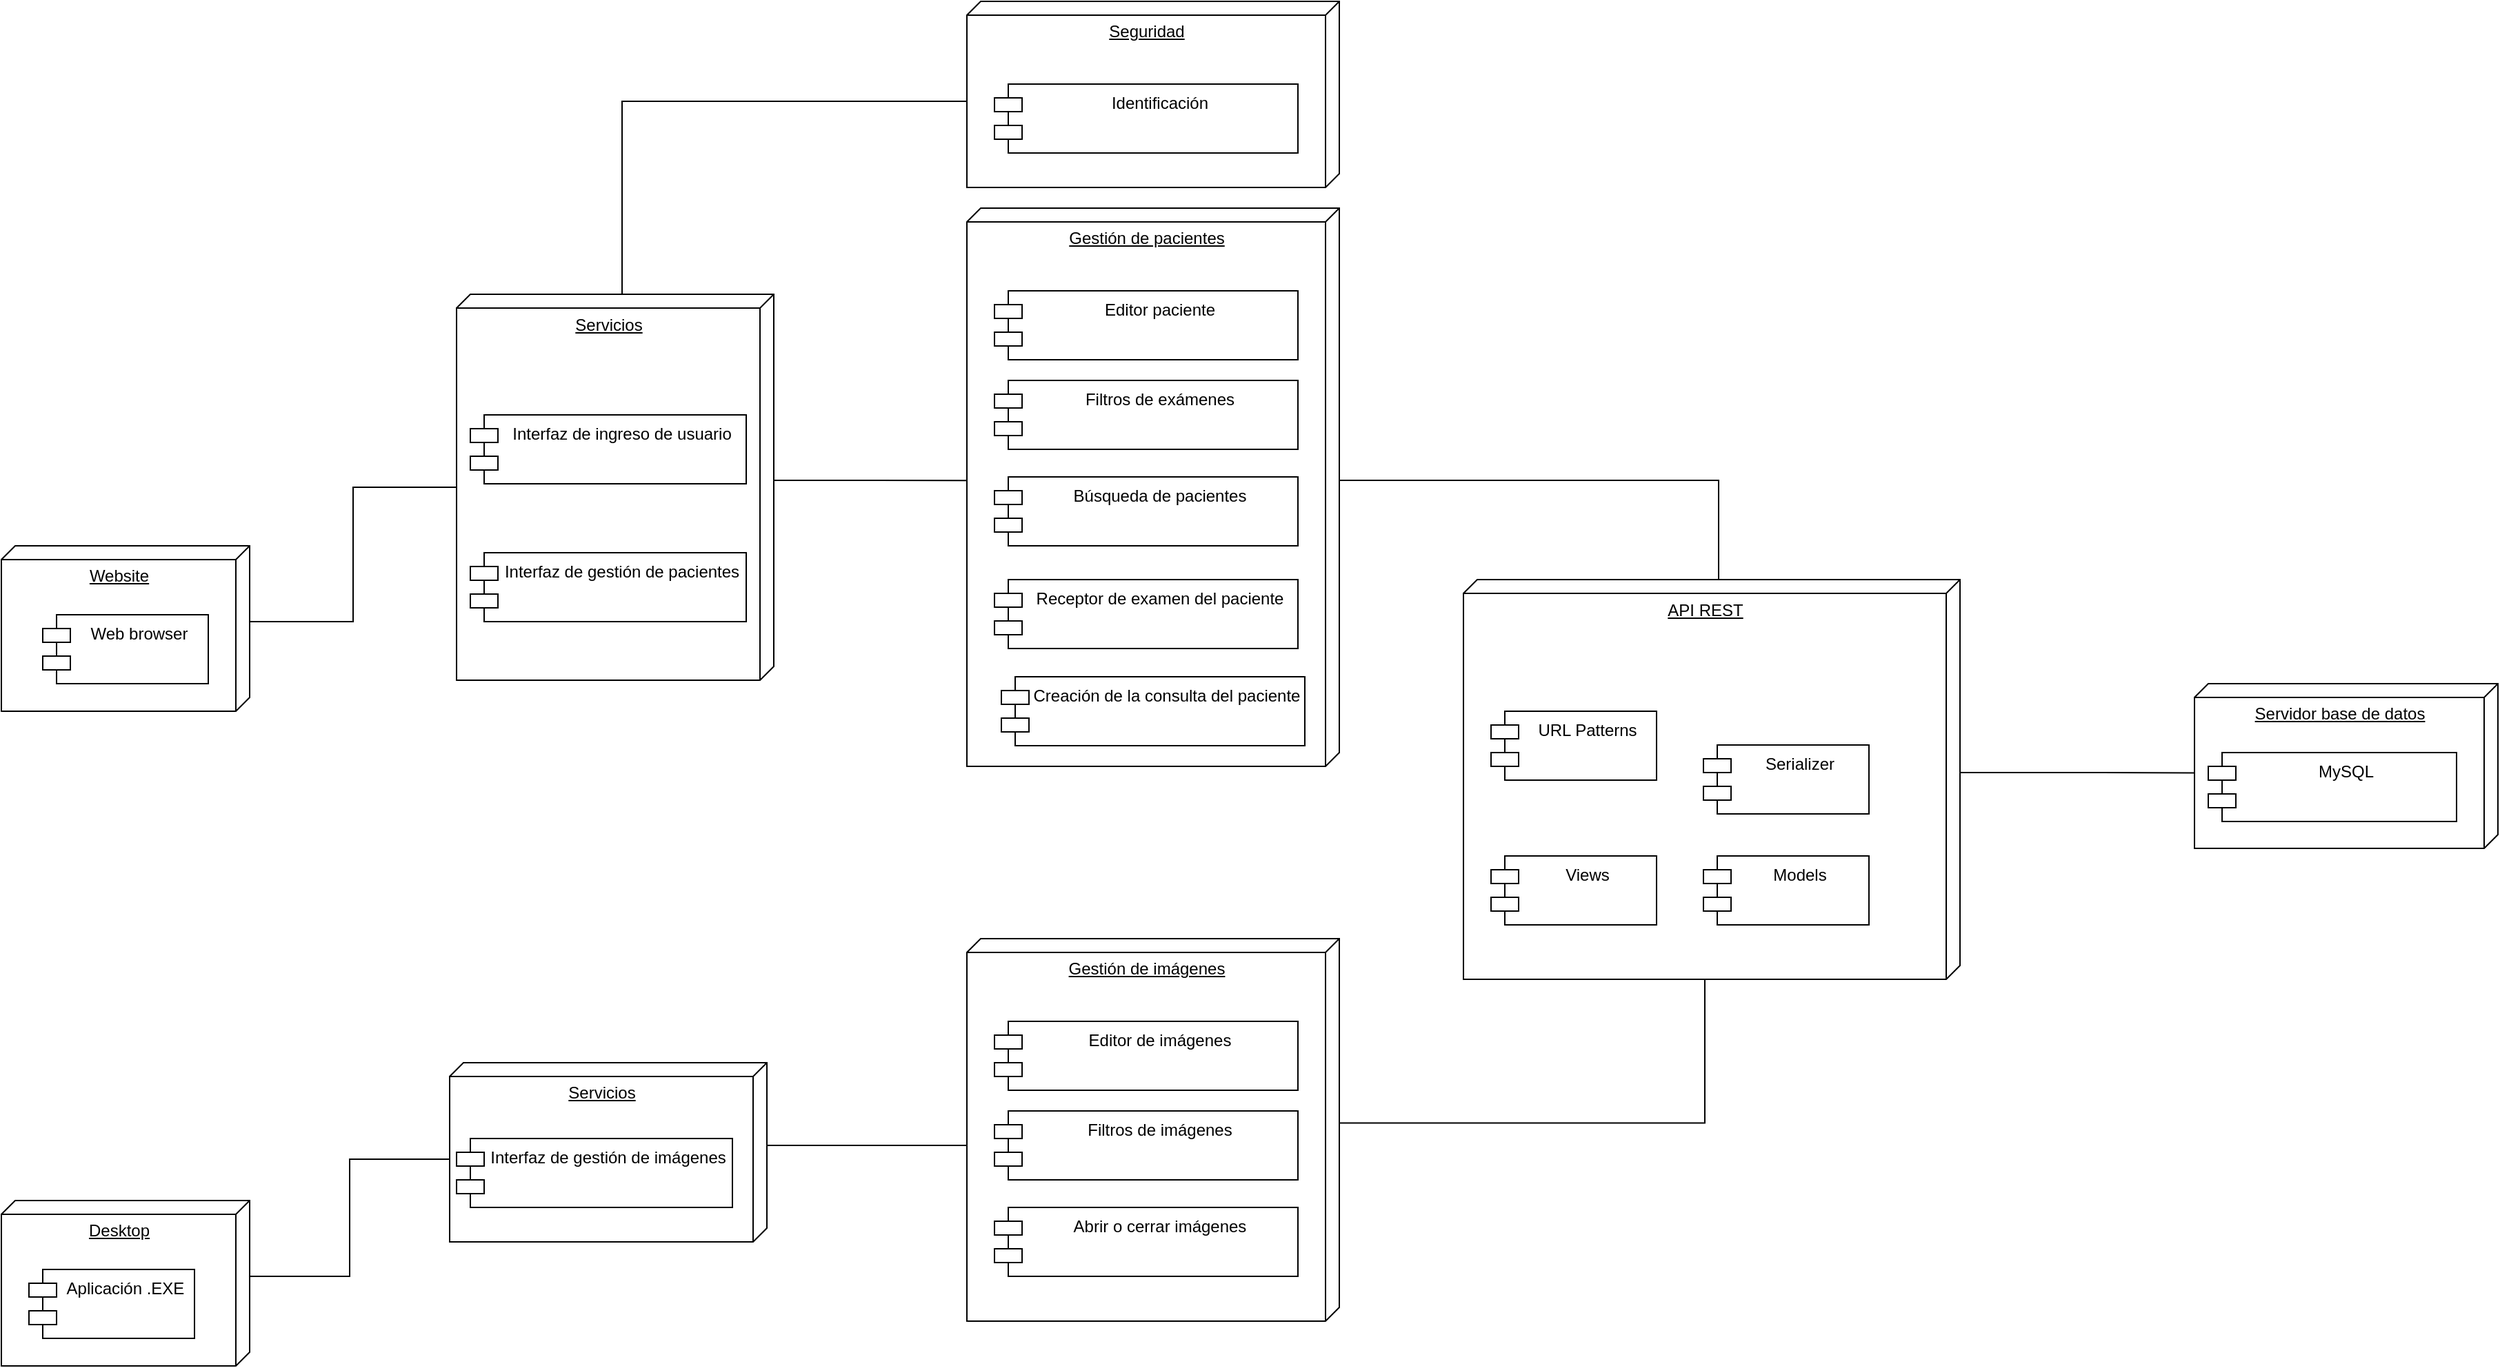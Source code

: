 <mxfile version="13.9.2" type="device"><diagram id="ndQde9SEjITVCcfg8RjD" name="Page-1"><mxGraphModel dx="2844" dy="1474" grid="1" gridSize="10" guides="1" tooltips="1" connect="1" arrows="1" fold="1" page="1" pageScale="1" pageWidth="827" pageHeight="1169" math="0" shadow="0"><root><mxCell id="0"/><mxCell id="1" parent="0"/><mxCell id="egUN0wm0TsC0yVFlTSWA-44" style="edgeStyle=orthogonalEdgeStyle;rounded=0;orthogonalLoop=1;jettySize=auto;html=1;exitX=0;exitY=0;exitDx=55;exitDy=0;exitPerimeter=0;endArrow=none;endFill=0;" edge="1" parent="1" source="egUN0wm0TsC0yVFlTSWA-1" target="egUN0wm0TsC0yVFlTSWA-8"><mxGeometry relative="1" as="geometry"/></mxCell><mxCell id="egUN0wm0TsC0yVFlTSWA-1" value="Website" style="verticalAlign=top;align=center;spacingTop=8;spacingLeft=2;spacingRight=12;shape=cube;size=10;direction=south;fontStyle=4;html=1;" vertex="1" parent="1"><mxGeometry x="420" y="475" width="180" height="120" as="geometry"/></mxCell><mxCell id="egUN0wm0TsC0yVFlTSWA-2" value="Web browser" style="shape=module;align=left;spacingLeft=20;align=center;verticalAlign=top;" vertex="1" parent="1"><mxGeometry x="450" y="525" width="120" height="50" as="geometry"/></mxCell><mxCell id="egUN0wm0TsC0yVFlTSWA-45" style="edgeStyle=orthogonalEdgeStyle;rounded=0;orthogonalLoop=1;jettySize=auto;html=1;exitX=0;exitY=0;exitDx=55;exitDy=0;exitPerimeter=0;entryX=0;entryY=0;entryDx=70;entryDy=230;entryPerimeter=0;endArrow=none;endFill=0;" edge="1" parent="1" source="egUN0wm0TsC0yVFlTSWA-3" target="egUN0wm0TsC0yVFlTSWA-16"><mxGeometry relative="1" as="geometry"/></mxCell><mxCell id="egUN0wm0TsC0yVFlTSWA-3" value="Desktop" style="verticalAlign=top;align=center;spacingTop=8;spacingLeft=2;spacingRight=12;shape=cube;size=10;direction=south;fontStyle=4;html=1;" vertex="1" parent="1"><mxGeometry x="420" y="950" width="180" height="120" as="geometry"/></mxCell><mxCell id="egUN0wm0TsC0yVFlTSWA-4" value="Aplicación .EXE" style="shape=module;align=left;spacingLeft=20;align=center;verticalAlign=top;" vertex="1" parent="1"><mxGeometry x="440" y="1000" width="120" height="50" as="geometry"/></mxCell><mxCell id="egUN0wm0TsC0yVFlTSWA-51" style="edgeStyle=orthogonalEdgeStyle;rounded=0;orthogonalLoop=1;jettySize=auto;html=1;exitX=0;exitY=0;exitDx=140;exitDy=0;exitPerimeter=0;entryX=0;entryY=0;entryDx=64.75;entryDy=220;entryPerimeter=0;endArrow=none;endFill=0;" edge="1" parent="1" source="egUN0wm0TsC0yVFlTSWA-5" target="egUN0wm0TsC0yVFlTSWA-49"><mxGeometry relative="1" as="geometry"/></mxCell><mxCell id="egUN0wm0TsC0yVFlTSWA-5" value="API REST" style="verticalAlign=top;align=center;spacingTop=8;spacingLeft=2;spacingRight=12;shape=cube;size=10;direction=south;fontStyle=4;html=1;" vertex="1" parent="1"><mxGeometry x="1480" y="499.5" width="360" height="290" as="geometry"/></mxCell><mxCell id="egUN0wm0TsC0yVFlTSWA-40" style="edgeStyle=orthogonalEdgeStyle;rounded=0;orthogonalLoop=1;jettySize=auto;html=1;exitX=0;exitY=0;exitDx=0;exitDy=110;exitPerimeter=0;entryX=0;entryY=0;entryDx=72.5;entryDy=270;entryPerimeter=0;endArrow=none;endFill=0;" edge="1" parent="1" source="egUN0wm0TsC0yVFlTSWA-8" target="egUN0wm0TsC0yVFlTSWA-22"><mxGeometry relative="1" as="geometry"/></mxCell><mxCell id="egUN0wm0TsC0yVFlTSWA-41" style="edgeStyle=orthogonalEdgeStyle;rounded=0;orthogonalLoop=1;jettySize=auto;html=1;exitX=0;exitY=0;exitDx=135;exitDy=0;exitPerimeter=0;entryX=0.488;entryY=1;entryDx=0;entryDy=0;entryPerimeter=0;endArrow=none;endFill=0;" edge="1" parent="1" source="egUN0wm0TsC0yVFlTSWA-8" target="egUN0wm0TsC0yVFlTSWA-25"><mxGeometry relative="1" as="geometry"/></mxCell><mxCell id="egUN0wm0TsC0yVFlTSWA-8" value="Servicios" style="verticalAlign=top;align=center;spacingTop=8;spacingLeft=2;spacingRight=12;shape=cube;size=10;direction=south;fontStyle=4;html=1;" vertex="1" parent="1"><mxGeometry x="750" y="292.5" width="230" height="280" as="geometry"/></mxCell><mxCell id="egUN0wm0TsC0yVFlTSWA-13" value="Interfaz de ingreso de usuario" style="shape=module;align=left;spacingLeft=20;align=center;verticalAlign=top;" vertex="1" parent="1"><mxGeometry x="760" y="380" width="200" height="50" as="geometry"/></mxCell><mxCell id="egUN0wm0TsC0yVFlTSWA-14" value="Interfaz de gestión de pacientes" style="shape=module;align=left;spacingLeft=20;align=center;verticalAlign=top;" vertex="1" parent="1"><mxGeometry x="760" y="480" width="200" height="50" as="geometry"/></mxCell><mxCell id="egUN0wm0TsC0yVFlTSWA-46" style="edgeStyle=orthogonalEdgeStyle;rounded=0;orthogonalLoop=1;jettySize=auto;html=1;exitX=0;exitY=0;exitDx=60;exitDy=0;exitPerimeter=0;entryX=0.581;entryY=0.994;entryDx=0;entryDy=0;entryPerimeter=0;endArrow=none;endFill=0;" edge="1" parent="1" source="egUN0wm0TsC0yVFlTSWA-16" target="egUN0wm0TsC0yVFlTSWA-31"><mxGeometry relative="1" as="geometry"><Array as="points"><mxPoint x="1122" y="910"/></Array></mxGeometry></mxCell><mxCell id="egUN0wm0TsC0yVFlTSWA-16" value="Servicios" style="verticalAlign=top;align=center;spacingTop=8;spacingLeft=2;spacingRight=12;shape=cube;size=10;direction=south;fontStyle=4;html=1;" vertex="1" parent="1"><mxGeometry x="745" y="850" width="230" height="130" as="geometry"/></mxCell><mxCell id="egUN0wm0TsC0yVFlTSWA-21" value="Interfaz de gestión de imágenes" style="shape=module;align=left;spacingLeft=20;align=center;verticalAlign=top;" vertex="1" parent="1"><mxGeometry x="750" y="905" width="200" height="50" as="geometry"/></mxCell><mxCell id="egUN0wm0TsC0yVFlTSWA-22" value="Seguridad" style="verticalAlign=top;align=center;spacingTop=8;spacingLeft=2;spacingRight=12;shape=cube;size=10;direction=south;fontStyle=4;html=1;" vertex="1" parent="1"><mxGeometry x="1120" y="80" width="270" height="135" as="geometry"/></mxCell><mxCell id="egUN0wm0TsC0yVFlTSWA-24" value="Identificación" style="shape=module;align=left;spacingLeft=20;align=center;verticalAlign=top;" vertex="1" parent="1"><mxGeometry x="1140" y="140" width="220" height="50" as="geometry"/></mxCell><mxCell id="egUN0wm0TsC0yVFlTSWA-47" style="edgeStyle=orthogonalEdgeStyle;rounded=0;orthogonalLoop=1;jettySize=auto;html=1;exitX=0;exitY=0;exitDx=197.5;exitDy=0;exitPerimeter=0;entryX=0;entryY=0;entryDx=0;entryDy=175;entryPerimeter=0;endArrow=none;endFill=0;" edge="1" parent="1" source="egUN0wm0TsC0yVFlTSWA-25" target="egUN0wm0TsC0yVFlTSWA-5"><mxGeometry relative="1" as="geometry"/></mxCell><mxCell id="egUN0wm0TsC0yVFlTSWA-25" value="Gestión de pacientes" style="verticalAlign=top;align=center;spacingTop=8;spacingLeft=2;spacingRight=12;shape=cube;size=10;direction=south;fontStyle=4;html=1;" vertex="1" parent="1"><mxGeometry x="1120" y="230" width="270" height="405" as="geometry"/></mxCell><mxCell id="egUN0wm0TsC0yVFlTSWA-26" value="Editor paciente" style="shape=module;align=left;spacingLeft=20;align=center;verticalAlign=top;" vertex="1" parent="1"><mxGeometry x="1140" y="290" width="220" height="50" as="geometry"/></mxCell><mxCell id="egUN0wm0TsC0yVFlTSWA-27" value="Filtros de exámenes" style="shape=module;align=left;spacingLeft=20;align=center;verticalAlign=top;" vertex="1" parent="1"><mxGeometry x="1140" y="355" width="220" height="50" as="geometry"/></mxCell><mxCell id="egUN0wm0TsC0yVFlTSWA-28" value="Búsqueda de pacientes" style="shape=module;align=left;spacingLeft=20;align=center;verticalAlign=top;" vertex="1" parent="1"><mxGeometry x="1140" y="425" width="220" height="50" as="geometry"/></mxCell><mxCell id="egUN0wm0TsC0yVFlTSWA-29" value="Receptor de examen del paciente" style="shape=module;align=left;spacingLeft=20;align=center;verticalAlign=top;" vertex="1" parent="1"><mxGeometry x="1140" y="499.5" width="220" height="50" as="geometry"/></mxCell><mxCell id="egUN0wm0TsC0yVFlTSWA-30" value="Creación de la consulta del paciente" style="shape=module;align=left;spacingLeft=20;align=center;verticalAlign=top;" vertex="1" parent="1"><mxGeometry x="1145" y="570" width="220" height="50" as="geometry"/></mxCell><mxCell id="egUN0wm0TsC0yVFlTSWA-48" style="edgeStyle=orthogonalEdgeStyle;rounded=0;orthogonalLoop=1;jettySize=auto;html=1;exitX=0;exitY=0;exitDx=133.75;exitDy=0;exitPerimeter=0;entryX=0;entryY=0;entryDx=290;entryDy=185;entryPerimeter=0;endArrow=none;endFill=0;" edge="1" parent="1" source="egUN0wm0TsC0yVFlTSWA-31" target="egUN0wm0TsC0yVFlTSWA-5"><mxGeometry relative="1" as="geometry"/></mxCell><mxCell id="egUN0wm0TsC0yVFlTSWA-31" value="Gestión de imágenes" style="verticalAlign=top;align=center;spacingTop=8;spacingLeft=2;spacingRight=12;shape=cube;size=10;direction=south;fontStyle=4;html=1;" vertex="1" parent="1"><mxGeometry x="1120" y="760" width="270" height="277.5" as="geometry"/></mxCell><mxCell id="egUN0wm0TsC0yVFlTSWA-32" value="Editor de imágenes" style="shape=module;align=left;spacingLeft=20;align=center;verticalAlign=top;" vertex="1" parent="1"><mxGeometry x="1140" y="820" width="220" height="50" as="geometry"/></mxCell><mxCell id="egUN0wm0TsC0yVFlTSWA-33" value="Filtros de imágenes" style="shape=module;align=left;spacingLeft=20;align=center;verticalAlign=top;" vertex="1" parent="1"><mxGeometry x="1140" y="885" width="220" height="50" as="geometry"/></mxCell><mxCell id="egUN0wm0TsC0yVFlTSWA-34" value="Abrir o cerrar imágenes" style="shape=module;align=left;spacingLeft=20;align=center;verticalAlign=top;" vertex="1" parent="1"><mxGeometry x="1140" y="955" width="220" height="50" as="geometry"/></mxCell><mxCell id="egUN0wm0TsC0yVFlTSWA-49" value="Servidor base de datos" style="verticalAlign=top;align=center;spacingTop=8;spacingLeft=2;spacingRight=12;shape=cube;size=10;direction=south;fontStyle=4;html=1;" vertex="1" parent="1"><mxGeometry x="2010" y="575" width="220" height="119.5" as="geometry"/></mxCell><mxCell id="egUN0wm0TsC0yVFlTSWA-50" value="MySQL" style="shape=module;align=left;spacingLeft=20;align=center;verticalAlign=top;" vertex="1" parent="1"><mxGeometry x="2020" y="625" width="180" height="50" as="geometry"/></mxCell><mxCell id="egUN0wm0TsC0yVFlTSWA-52" value="URL Patterns" style="shape=module;align=left;spacingLeft=20;align=center;verticalAlign=top;" vertex="1" parent="1"><mxGeometry x="1500" y="595" width="120" height="50" as="geometry"/></mxCell><mxCell id="egUN0wm0TsC0yVFlTSWA-53" value="Views" style="shape=module;align=left;spacingLeft=20;align=center;verticalAlign=top;" vertex="1" parent="1"><mxGeometry x="1500" y="700" width="120" height="50" as="geometry"/></mxCell><mxCell id="egUN0wm0TsC0yVFlTSWA-54" value="Serializer" style="shape=module;align=left;spacingLeft=20;align=center;verticalAlign=top;" vertex="1" parent="1"><mxGeometry x="1654" y="619.5" width="120" height="50" as="geometry"/></mxCell><mxCell id="egUN0wm0TsC0yVFlTSWA-55" value="Models" style="shape=module;align=left;spacingLeft=20;align=center;verticalAlign=top;" vertex="1" parent="1"><mxGeometry x="1654" y="700" width="120" height="50" as="geometry"/></mxCell></root></mxGraphModel></diagram></mxfile>